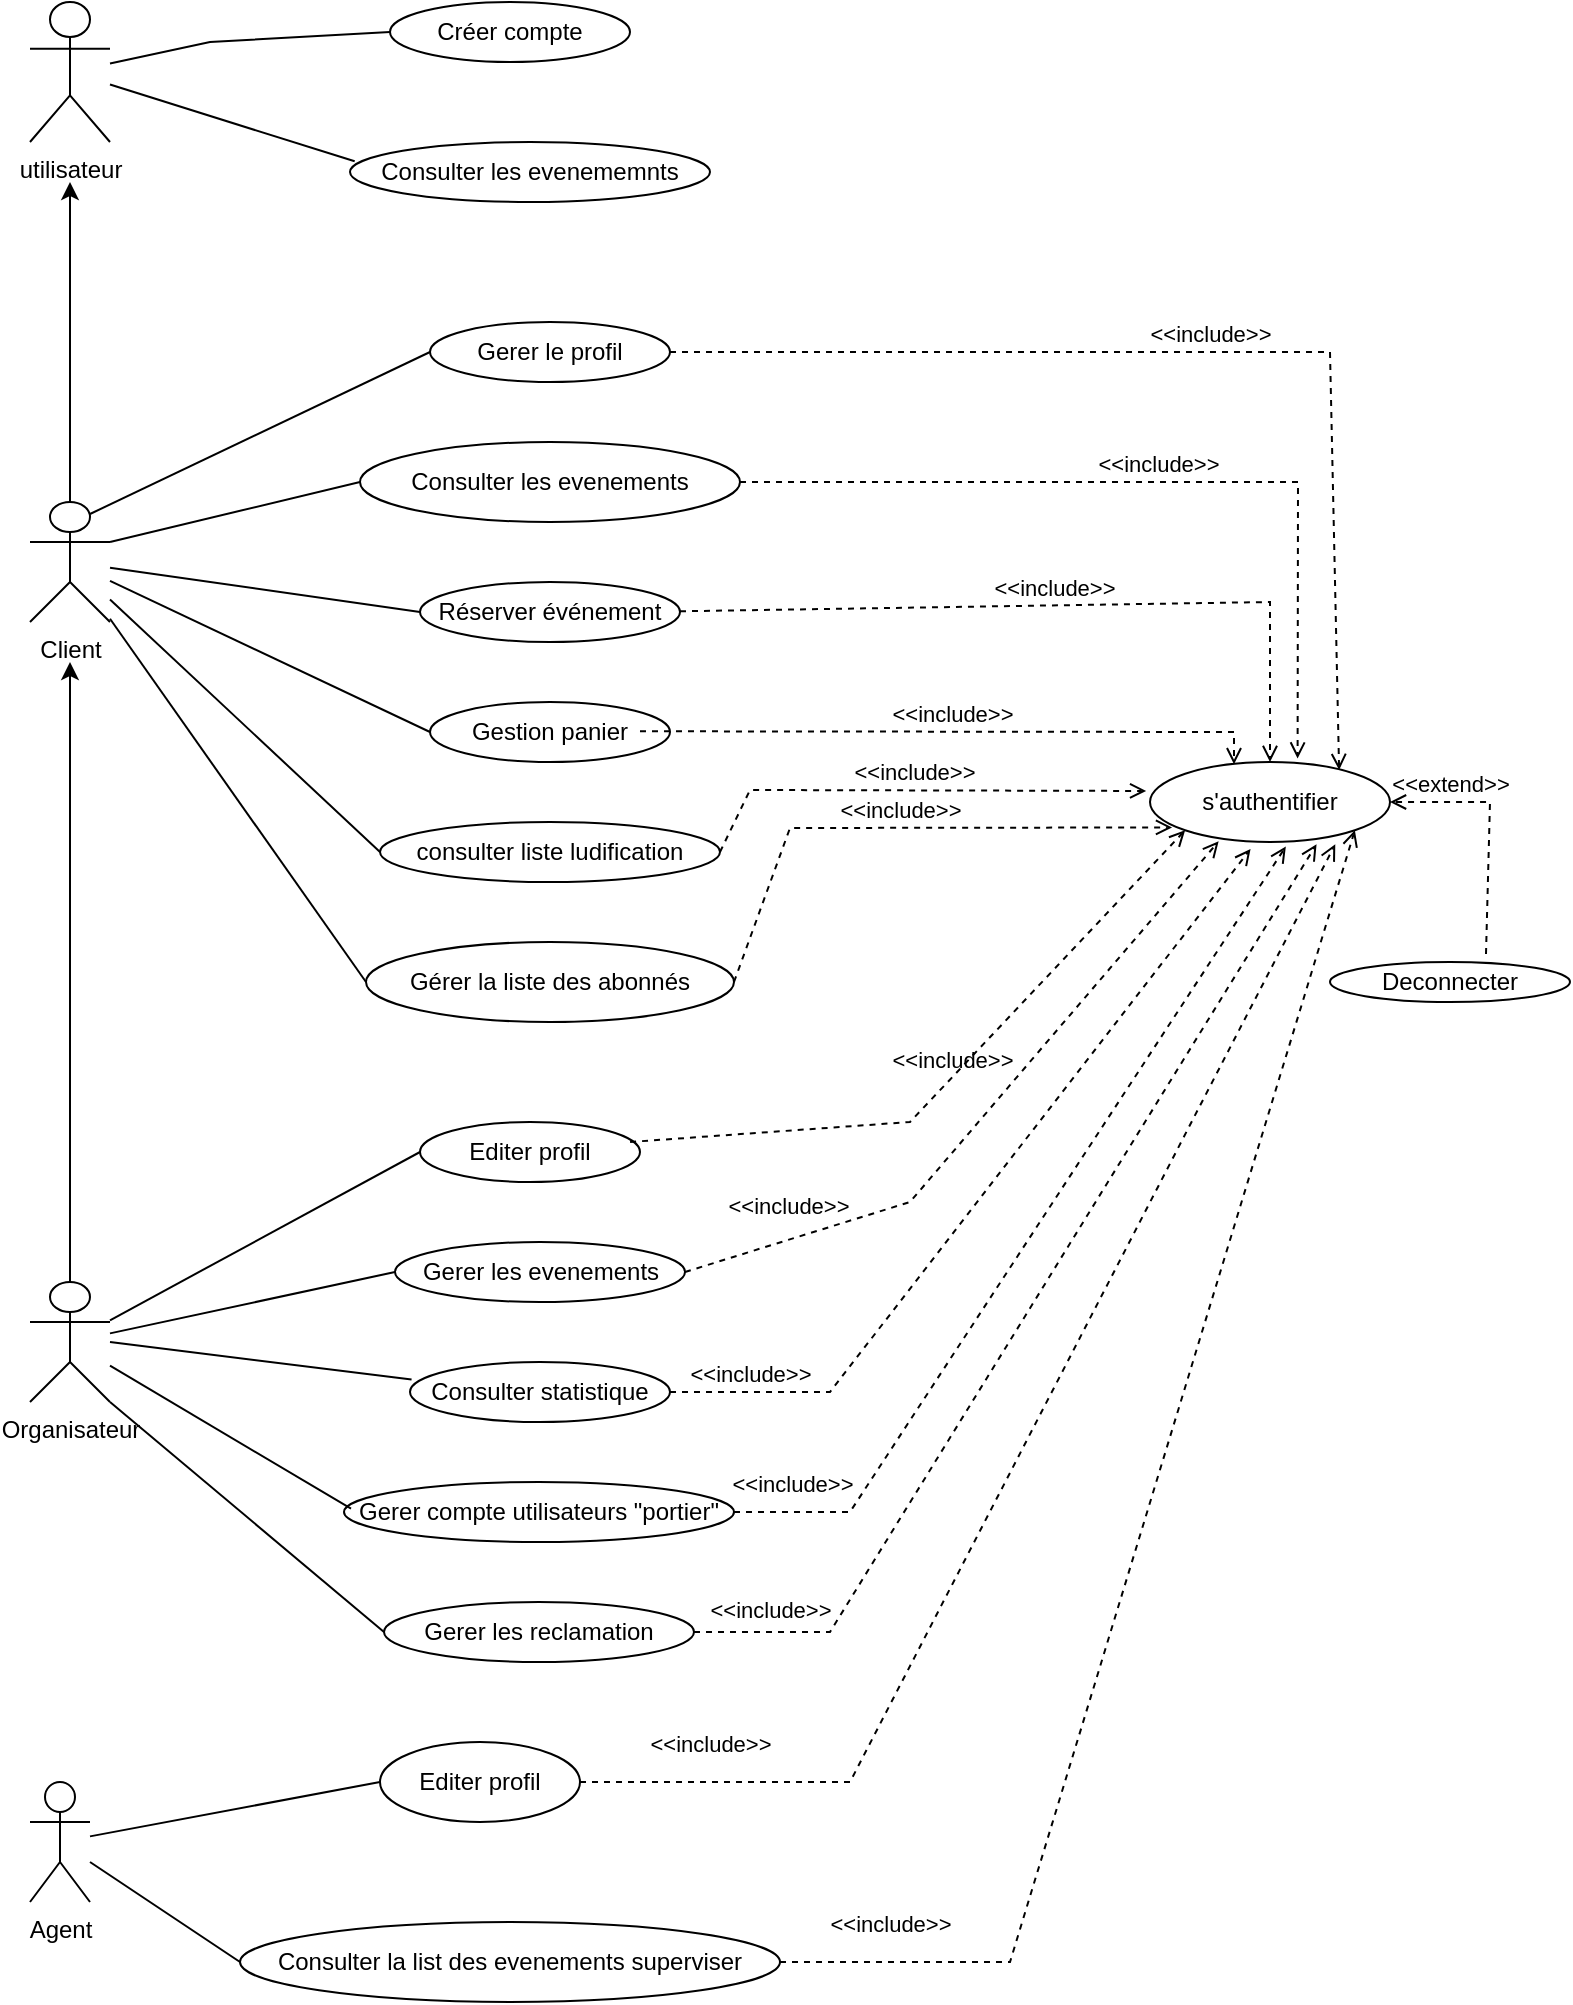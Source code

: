 <mxfile version="20.8.16" type="github">
  <diagram name="Page-1" id="S8-5whWWjBByGaZXZ5yN">
    <mxGraphModel dx="901" dy="-4146" grid="1" gridSize="10" guides="1" tooltips="1" connect="1" arrows="1" fold="1" page="1" pageScale="1" pageWidth="827" pageHeight="1169" math="0" shadow="0">
      <root>
        <mxCell id="0" />
        <mxCell id="1" parent="0" />
        <mxCell id="oR9qkToTt6fAtuaVTWsN-1" value="utilisateur" style="shape=umlActor;verticalLabelPosition=bottom;verticalAlign=top;html=1;outlineConnect=0;" parent="1" vertex="1">
          <mxGeometry x="185" y="4890" width="40" height="70" as="geometry" />
        </mxCell>
        <mxCell id="oR9qkToTt6fAtuaVTWsN-2" value="Créer compte" style="ellipse;whiteSpace=wrap;html=1;" parent="1" vertex="1">
          <mxGeometry x="365" y="4890" width="120" height="30" as="geometry" />
        </mxCell>
        <mxCell id="oR9qkToTt6fAtuaVTWsN-3" value="Consulter les evenememnts" style="ellipse;whiteSpace=wrap;html=1;" parent="1" vertex="1">
          <mxGeometry x="345" y="4960" width="180" height="30" as="geometry" />
        </mxCell>
        <mxCell id="oR9qkToTt6fAtuaVTWsN-4" value="" style="endArrow=none;html=1;rounded=0;entryX=0;entryY=0.5;entryDx=0;entryDy=0;" parent="1" source="oR9qkToTt6fAtuaVTWsN-1" target="oR9qkToTt6fAtuaVTWsN-2" edge="1">
          <mxGeometry width="50" height="50" relative="1" as="geometry">
            <mxPoint x="245" y="4950" as="sourcePoint" />
            <mxPoint x="295" y="4900" as="targetPoint" />
            <Array as="points">
              <mxPoint x="275" y="4910" />
            </Array>
          </mxGeometry>
        </mxCell>
        <mxCell id="oR9qkToTt6fAtuaVTWsN-5" value="" style="endArrow=none;html=1;rounded=0;entryX=0.013;entryY=0.322;entryDx=0;entryDy=0;entryPerimeter=0;" parent="1" source="oR9qkToTt6fAtuaVTWsN-1" target="oR9qkToTt6fAtuaVTWsN-3" edge="1">
          <mxGeometry width="50" height="50" relative="1" as="geometry">
            <mxPoint x="265" y="4970" as="sourcePoint" />
            <mxPoint x="315" y="4920" as="targetPoint" />
          </mxGeometry>
        </mxCell>
        <mxCell id="oR9qkToTt6fAtuaVTWsN-6" style="edgeStyle=orthogonalEdgeStyle;rounded=0;orthogonalLoop=1;jettySize=auto;html=1;" parent="1" source="oR9qkToTt6fAtuaVTWsN-7" edge="1">
          <mxGeometry relative="1" as="geometry">
            <mxPoint x="205" y="4980" as="targetPoint" />
          </mxGeometry>
        </mxCell>
        <mxCell id="oR9qkToTt6fAtuaVTWsN-7" value="Client" style="shape=umlActor;verticalLabelPosition=bottom;verticalAlign=top;html=1;outlineConnect=0;" parent="1" vertex="1">
          <mxGeometry x="185" y="5140" width="40" height="60" as="geometry" />
        </mxCell>
        <mxCell id="oR9qkToTt6fAtuaVTWsN-8" value="Gerer le profil" style="ellipse;whiteSpace=wrap;html=1;" parent="1" vertex="1">
          <mxGeometry x="385" y="5050" width="120" height="30" as="geometry" />
        </mxCell>
        <mxCell id="oR9qkToTt6fAtuaVTWsN-9" value="Gestion panier" style="ellipse;whiteSpace=wrap;html=1;" parent="1" vertex="1">
          <mxGeometry x="385" y="5240" width="120" height="30" as="geometry" />
        </mxCell>
        <mxCell id="oR9qkToTt6fAtuaVTWsN-10" value="Réserver événement" style="ellipse;whiteSpace=wrap;html=1;" parent="1" vertex="1">
          <mxGeometry x="380" y="5180" width="130" height="30" as="geometry" />
        </mxCell>
        <mxCell id="oR9qkToTt6fAtuaVTWsN-11" value="consulter liste ludification" style="ellipse;whiteSpace=wrap;html=1;" parent="1" vertex="1">
          <mxGeometry x="360" y="5300" width="170" height="30" as="geometry" />
        </mxCell>
        <mxCell id="oR9qkToTt6fAtuaVTWsN-12" value="Consulter les evenements" style="ellipse;whiteSpace=wrap;html=1;" parent="1" vertex="1">
          <mxGeometry x="350" y="5110" width="190" height="40" as="geometry" />
        </mxCell>
        <mxCell id="oR9qkToTt6fAtuaVTWsN-13" value="Gérer la liste des abonnés" style="ellipse;whiteSpace=wrap;html=1;" parent="1" vertex="1">
          <mxGeometry x="353" y="5360" width="184" height="40" as="geometry" />
        </mxCell>
        <mxCell id="oR9qkToTt6fAtuaVTWsN-14" style="edgeStyle=orthogonalEdgeStyle;rounded=0;orthogonalLoop=1;jettySize=auto;html=1;exitX=0.5;exitY=1;exitDx=0;exitDy=0;" parent="1" source="oR9qkToTt6fAtuaVTWsN-9" target="oR9qkToTt6fAtuaVTWsN-9" edge="1">
          <mxGeometry relative="1" as="geometry" />
        </mxCell>
        <mxCell id="oR9qkToTt6fAtuaVTWsN-15" value="" style="endArrow=none;html=1;rounded=0;entryX=0;entryY=0.5;entryDx=0;entryDy=0;exitX=0.75;exitY=0.1;exitDx=0;exitDy=0;exitPerimeter=0;" parent="1" source="oR9qkToTt6fAtuaVTWsN-7" target="oR9qkToTt6fAtuaVTWsN-8" edge="1">
          <mxGeometry width="50" height="50" relative="1" as="geometry">
            <mxPoint x="225" y="5140" as="sourcePoint" />
            <mxPoint x="275" y="5090" as="targetPoint" />
          </mxGeometry>
        </mxCell>
        <mxCell id="oR9qkToTt6fAtuaVTWsN-16" value="" style="endArrow=none;html=1;rounded=0;entryX=0;entryY=0.5;entryDx=0;entryDy=0;" parent="1" source="oR9qkToTt6fAtuaVTWsN-7" target="oR9qkToTt6fAtuaVTWsN-10" edge="1">
          <mxGeometry width="50" height="50" relative="1" as="geometry">
            <mxPoint x="275" y="5210" as="sourcePoint" />
            <mxPoint x="325" y="5160" as="targetPoint" />
          </mxGeometry>
        </mxCell>
        <mxCell id="oR9qkToTt6fAtuaVTWsN-17" value="" style="endArrow=none;html=1;rounded=0;entryX=0;entryY=0.5;entryDx=0;entryDy=0;exitX=1;exitY=0.333;exitDx=0;exitDy=0;exitPerimeter=0;" parent="1" source="oR9qkToTt6fAtuaVTWsN-7" target="oR9qkToTt6fAtuaVTWsN-12" edge="1">
          <mxGeometry width="50" height="50" relative="1" as="geometry">
            <mxPoint x="265" y="5195" as="sourcePoint" />
            <mxPoint x="315" y="5145" as="targetPoint" />
          </mxGeometry>
        </mxCell>
        <mxCell id="oR9qkToTt6fAtuaVTWsN-18" value="" style="endArrow=none;html=1;rounded=0;entryX=0;entryY=0.5;entryDx=0;entryDy=0;" parent="1" source="oR9qkToTt6fAtuaVTWsN-7" target="oR9qkToTt6fAtuaVTWsN-9" edge="1">
          <mxGeometry width="50" height="50" relative="1" as="geometry">
            <mxPoint x="275" y="5210" as="sourcePoint" />
            <mxPoint x="325" y="5160" as="targetPoint" />
          </mxGeometry>
        </mxCell>
        <mxCell id="oR9qkToTt6fAtuaVTWsN-19" value="" style="endArrow=none;html=1;rounded=0;entryX=0;entryY=0.5;entryDx=0;entryDy=0;" parent="1" source="oR9qkToTt6fAtuaVTWsN-7" target="oR9qkToTt6fAtuaVTWsN-11" edge="1">
          <mxGeometry width="50" height="50" relative="1" as="geometry">
            <mxPoint x="275" y="5210" as="sourcePoint" />
            <mxPoint x="325" y="5160" as="targetPoint" />
          </mxGeometry>
        </mxCell>
        <mxCell id="oR9qkToTt6fAtuaVTWsN-20" value="" style="endArrow=none;html=1;rounded=0;entryX=0;entryY=0.5;entryDx=0;entryDy=0;" parent="1" source="oR9qkToTt6fAtuaVTWsN-7" target="oR9qkToTt6fAtuaVTWsN-13" edge="1">
          <mxGeometry width="50" height="50" relative="1" as="geometry">
            <mxPoint x="275" y="5210" as="sourcePoint" />
            <mxPoint x="325" y="5160" as="targetPoint" />
          </mxGeometry>
        </mxCell>
        <mxCell id="oR9qkToTt6fAtuaVTWsN-21" style="edgeStyle=orthogonalEdgeStyle;rounded=0;orthogonalLoop=1;jettySize=auto;html=1;exitX=0.5;exitY=0;exitDx=0;exitDy=0;exitPerimeter=0;" parent="1" source="oR9qkToTt6fAtuaVTWsN-22" edge="1">
          <mxGeometry relative="1" as="geometry">
            <mxPoint x="205" y="5220" as="targetPoint" />
          </mxGeometry>
        </mxCell>
        <mxCell id="oR9qkToTt6fAtuaVTWsN-22" value="&lt;div&gt;Organisateur&lt;/div&gt;&lt;div&gt;&lt;br&gt;&lt;/div&gt;" style="shape=umlActor;verticalLabelPosition=bottom;verticalAlign=top;html=1;outlineConnect=0;" parent="1" vertex="1">
          <mxGeometry x="185" y="5530" width="40" height="60" as="geometry" />
        </mxCell>
        <mxCell id="oR9qkToTt6fAtuaVTWsN-23" value="Editer profil" style="ellipse;whiteSpace=wrap;html=1;" parent="1" vertex="1">
          <mxGeometry x="380" y="5450" width="110" height="30" as="geometry" />
        </mxCell>
        <mxCell id="oR9qkToTt6fAtuaVTWsN-24" value="Gerer les evenements" style="ellipse;whiteSpace=wrap;html=1;" parent="1" vertex="1">
          <mxGeometry x="367.5" y="5510" width="145" height="30" as="geometry" />
        </mxCell>
        <mxCell id="oR9qkToTt6fAtuaVTWsN-25" value="Consulter statistique" style="ellipse;whiteSpace=wrap;html=1;" parent="1" vertex="1">
          <mxGeometry x="375" y="5570" width="130" height="30" as="geometry" />
        </mxCell>
        <mxCell id="oR9qkToTt6fAtuaVTWsN-26" value="Gerer compte utilisateurs &quot;portier&quot;" style="ellipse;whiteSpace=wrap;html=1;" parent="1" vertex="1">
          <mxGeometry x="342" y="5630" width="195" height="30" as="geometry" />
        </mxCell>
        <mxCell id="oR9qkToTt6fAtuaVTWsN-27" value="Gerer les reclamation" style="ellipse;whiteSpace=wrap;html=1;" parent="1" vertex="1">
          <mxGeometry x="362" y="5690" width="155" height="30" as="geometry" />
        </mxCell>
        <mxCell id="oR9qkToTt6fAtuaVTWsN-28" value="" style="endArrow=none;html=1;rounded=0;entryX=0.006;entryY=0.291;entryDx=0;entryDy=0;entryPerimeter=0;" parent="1" target="oR9qkToTt6fAtuaVTWsN-25" edge="1">
          <mxGeometry width="50" height="50" relative="1" as="geometry">
            <mxPoint x="225" y="5560" as="sourcePoint" />
            <mxPoint x="367.5" y="5570" as="targetPoint" />
          </mxGeometry>
        </mxCell>
        <mxCell id="oR9qkToTt6fAtuaVTWsN-29" value="" style="endArrow=none;html=1;rounded=0;entryX=0;entryY=0.5;entryDx=0;entryDy=0;" parent="1" source="oR9qkToTt6fAtuaVTWsN-22" target="oR9qkToTt6fAtuaVTWsN-24" edge="1">
          <mxGeometry width="50" height="50" relative="1" as="geometry">
            <mxPoint x="303" y="5580" as="sourcePoint" />
            <mxPoint x="353" y="5530" as="targetPoint" />
          </mxGeometry>
        </mxCell>
        <mxCell id="oR9qkToTt6fAtuaVTWsN-30" value="" style="endArrow=none;html=1;rounded=0;entryX=0;entryY=0.5;entryDx=0;entryDy=0;" parent="1" source="oR9qkToTt6fAtuaVTWsN-22" target="oR9qkToTt6fAtuaVTWsN-23" edge="1">
          <mxGeometry width="50" height="50" relative="1" as="geometry">
            <mxPoint x="300" y="5520" as="sourcePoint" />
            <mxPoint x="350" y="5470" as="targetPoint" />
          </mxGeometry>
        </mxCell>
        <mxCell id="oR9qkToTt6fAtuaVTWsN-31" value="" style="endArrow=none;html=1;rounded=0;entryX=0.018;entryY=0.445;entryDx=0;entryDy=0;entryPerimeter=0;" parent="1" source="oR9qkToTt6fAtuaVTWsN-22" target="oR9qkToTt6fAtuaVTWsN-26" edge="1">
          <mxGeometry width="50" height="50" relative="1" as="geometry">
            <mxPoint x="225" y="5580" as="sourcePoint" />
            <mxPoint x="425" y="5520" as="targetPoint" />
          </mxGeometry>
        </mxCell>
        <mxCell id="oR9qkToTt6fAtuaVTWsN-32" value="" style="endArrow=none;html=1;rounded=0;exitX=1;exitY=1;exitDx=0;exitDy=0;exitPerimeter=0;entryX=0;entryY=0.5;entryDx=0;entryDy=0;" parent="1" source="oR9qkToTt6fAtuaVTWsN-22" target="oR9qkToTt6fAtuaVTWsN-27" edge="1">
          <mxGeometry width="50" height="50" relative="1" as="geometry">
            <mxPoint x="425" y="5690" as="sourcePoint" />
            <mxPoint x="475" y="5640" as="targetPoint" />
          </mxGeometry>
        </mxCell>
        <mxCell id="oR9qkToTt6fAtuaVTWsN-33" value="Agent" style="shape=umlActor;verticalLabelPosition=bottom;verticalAlign=top;html=1;outlineConnect=0;" parent="1" vertex="1">
          <mxGeometry x="185" y="5780" width="30" height="60" as="geometry" />
        </mxCell>
        <mxCell id="oR9qkToTt6fAtuaVTWsN-34" value="Editer profil" style="ellipse;whiteSpace=wrap;html=1;" parent="1" vertex="1">
          <mxGeometry x="360" y="5760" width="100" height="40" as="geometry" />
        </mxCell>
        <mxCell id="oR9qkToTt6fAtuaVTWsN-35" value="Consulter la list des evenements superviser" style="ellipse;whiteSpace=wrap;html=1;" parent="1" vertex="1">
          <mxGeometry x="290" y="5850" width="270" height="40" as="geometry" />
        </mxCell>
        <mxCell id="oR9qkToTt6fAtuaVTWsN-36" value="" style="endArrow=none;html=1;rounded=0;entryX=0;entryY=0.5;entryDx=0;entryDy=0;" parent="1" source="oR9qkToTt6fAtuaVTWsN-33" target="oR9qkToTt6fAtuaVTWsN-35" edge="1">
          <mxGeometry width="50" height="50" relative="1" as="geometry">
            <mxPoint x="385" y="5890" as="sourcePoint" />
            <mxPoint x="435" y="5840" as="targetPoint" />
          </mxGeometry>
        </mxCell>
        <mxCell id="oR9qkToTt6fAtuaVTWsN-37" value="" style="endArrow=none;html=1;rounded=0;entryX=0;entryY=0.5;entryDx=0;entryDy=0;" parent="1" source="oR9qkToTt6fAtuaVTWsN-33" target="oR9qkToTt6fAtuaVTWsN-34" edge="1">
          <mxGeometry width="50" height="50" relative="1" as="geometry">
            <mxPoint x="265" y="5820" as="sourcePoint" />
            <mxPoint x="315" y="5770" as="targetPoint" />
          </mxGeometry>
        </mxCell>
        <mxCell id="oR9qkToTt6fAtuaVTWsN-38" value="s&#39;authentifier" style="ellipse;whiteSpace=wrap;html=1;" parent="1" vertex="1">
          <mxGeometry x="745" y="5270" width="120" height="40" as="geometry" />
        </mxCell>
        <mxCell id="oR9qkToTt6fAtuaVTWsN-39" value="&amp;lt;&amp;lt;include&amp;gt;&amp;gt;" style="html=1;verticalAlign=bottom;labelBackgroundColor=none;endArrow=open;endFill=0;dashed=1;rounded=0;exitX=1;exitY=0.5;exitDx=0;exitDy=0;entryX=0.788;entryY=0.1;entryDx=0;entryDy=0;entryPerimeter=0;" parent="1" source="oR9qkToTt6fAtuaVTWsN-8" target="oR9qkToTt6fAtuaVTWsN-38" edge="1">
          <mxGeometry width="160" relative="1" as="geometry">
            <mxPoint x="555" y="5110" as="sourcePoint" />
            <mxPoint x="715" y="5110" as="targetPoint" />
            <Array as="points">
              <mxPoint x="835" y="5065" />
            </Array>
          </mxGeometry>
        </mxCell>
        <mxCell id="oR9qkToTt6fAtuaVTWsN-40" value="&amp;lt;&amp;lt;include&amp;gt;&amp;gt;" style="html=1;verticalAlign=bottom;labelBackgroundColor=none;endArrow=open;endFill=0;dashed=1;rounded=0;entryX=0.5;entryY=0;entryDx=0;entryDy=0;" parent="1" target="oR9qkToTt6fAtuaVTWsN-38" edge="1">
          <mxGeometry width="160" relative="1" as="geometry">
            <mxPoint x="510" y="5194.64" as="sourcePoint" />
            <mxPoint x="670" y="5194.64" as="targetPoint" />
            <Array as="points">
              <mxPoint x="805" y="5190" />
            </Array>
          </mxGeometry>
        </mxCell>
        <mxCell id="oR9qkToTt6fAtuaVTWsN-41" value="&amp;lt;&amp;lt;include&amp;gt;&amp;gt;" style="html=1;verticalAlign=bottom;labelBackgroundColor=none;endArrow=open;endFill=0;dashed=1;rounded=0;exitX=1;exitY=0.5;exitDx=0;exitDy=0;entryX=0.615;entryY=-0.043;entryDx=0;entryDy=0;entryPerimeter=0;" parent="1" source="oR9qkToTt6fAtuaVTWsN-12" target="oR9qkToTt6fAtuaVTWsN-38" edge="1">
          <mxGeometry width="160" relative="1" as="geometry">
            <mxPoint x="549" y="5150" as="sourcePoint" />
            <mxPoint x="709" y="5150" as="targetPoint" />
            <Array as="points">
              <mxPoint x="819" y="5130" />
            </Array>
          </mxGeometry>
        </mxCell>
        <mxCell id="oR9qkToTt6fAtuaVTWsN-42" value="&amp;lt;&amp;lt;include&amp;gt;&amp;gt;" style="html=1;verticalAlign=bottom;labelBackgroundColor=none;endArrow=open;endFill=0;dashed=1;rounded=0;entryX=0.35;entryY=0.028;entryDx=0;entryDy=0;entryPerimeter=0;" parent="1" target="oR9qkToTt6fAtuaVTWsN-38" edge="1">
          <mxGeometry width="160" relative="1" as="geometry">
            <mxPoint x="490" y="5254.64" as="sourcePoint" />
            <mxPoint x="775" y="5250" as="targetPoint" />
            <Array as="points">
              <mxPoint x="787" y="5255" />
            </Array>
          </mxGeometry>
        </mxCell>
        <mxCell id="oR9qkToTt6fAtuaVTWsN-43" value="&amp;lt;&amp;lt;include&amp;gt;&amp;gt;" style="html=1;verticalAlign=bottom;labelBackgroundColor=none;endArrow=open;endFill=0;dashed=1;rounded=0;exitX=1;exitY=0.5;exitDx=0;exitDy=0;entryX=-0.016;entryY=0.362;entryDx=0;entryDy=0;entryPerimeter=0;" parent="1" source="oR9qkToTt6fAtuaVTWsN-11" target="oR9qkToTt6fAtuaVTWsN-38" edge="1">
          <mxGeometry width="160" relative="1" as="geometry">
            <mxPoint x="495" y="5340" as="sourcePoint" />
            <mxPoint x="655" y="5340" as="targetPoint" />
            <Array as="points">
              <mxPoint x="545" y="5284" />
            </Array>
          </mxGeometry>
        </mxCell>
        <mxCell id="oR9qkToTt6fAtuaVTWsN-44" value="&amp;lt;&amp;lt;include&amp;gt;&amp;gt;" style="html=1;verticalAlign=bottom;labelBackgroundColor=none;endArrow=open;endFill=0;dashed=1;rounded=0;exitX=1;exitY=0.5;exitDx=0;exitDy=0;entryX=0.092;entryY=0.818;entryDx=0;entryDy=0;entryPerimeter=0;" parent="1" source="oR9qkToTt6fAtuaVTWsN-13" target="oR9qkToTt6fAtuaVTWsN-38" edge="1">
          <mxGeometry width="160" relative="1" as="geometry">
            <mxPoint x="495" y="5340" as="sourcePoint" />
            <mxPoint x="655" y="5340" as="targetPoint" />
            <Array as="points">
              <mxPoint x="565" y="5303" />
            </Array>
          </mxGeometry>
        </mxCell>
        <mxCell id="oR9qkToTt6fAtuaVTWsN-45" value="&amp;lt;&amp;lt;include&amp;gt;&amp;gt;" style="html=1;verticalAlign=bottom;labelBackgroundColor=none;endArrow=open;endFill=0;dashed=1;rounded=0;exitX=0.955;exitY=0.333;exitDx=0;exitDy=0;exitPerimeter=0;entryX=0;entryY=1;entryDx=0;entryDy=0;" parent="1" source="oR9qkToTt6fAtuaVTWsN-23" target="oR9qkToTt6fAtuaVTWsN-38" edge="1">
          <mxGeometry width="160" relative="1" as="geometry">
            <mxPoint x="490" y="5464.33" as="sourcePoint" />
            <mxPoint x="650" y="5464.33" as="targetPoint" />
            <Array as="points">
              <mxPoint x="625" y="5450" />
            </Array>
          </mxGeometry>
        </mxCell>
        <mxCell id="oR9qkToTt6fAtuaVTWsN-46" value="&amp;lt;&amp;lt;include&amp;gt;&amp;gt;" style="html=1;verticalAlign=bottom;labelBackgroundColor=none;endArrow=open;endFill=0;dashed=1;rounded=0;exitX=1;exitY=0.5;exitDx=0;exitDy=0;entryX=0.286;entryY=0.992;entryDx=0;entryDy=0;entryPerimeter=0;" parent="1" source="oR9qkToTt6fAtuaVTWsN-24" target="oR9qkToTt6fAtuaVTWsN-38" edge="1">
          <mxGeometry x="-0.684" y="8" width="160" relative="1" as="geometry">
            <mxPoint x="655" y="5480" as="sourcePoint" />
            <mxPoint x="815" y="5480" as="targetPoint" />
            <Array as="points">
              <mxPoint x="625" y="5490" />
            </Array>
            <mxPoint as="offset" />
          </mxGeometry>
        </mxCell>
        <mxCell id="oR9qkToTt6fAtuaVTWsN-47" value="&amp;lt;&amp;lt;include&amp;gt;&amp;gt;" style="html=1;verticalAlign=bottom;labelBackgroundColor=none;endArrow=open;endFill=0;dashed=1;rounded=0;exitX=1;exitY=0.5;exitDx=0;exitDy=0;entryX=0.419;entryY=1.087;entryDx=0;entryDy=0;entryPerimeter=0;" parent="1" source="oR9qkToTt6fAtuaVTWsN-25" target="oR9qkToTt6fAtuaVTWsN-38" edge="1">
          <mxGeometry x="-0.811" width="160" relative="1" as="geometry">
            <mxPoint x="655" y="5559.41" as="sourcePoint" />
            <mxPoint x="825" y="5320" as="targetPoint" />
            <Array as="points">
              <mxPoint x="585" y="5585" />
            </Array>
            <mxPoint as="offset" />
          </mxGeometry>
        </mxCell>
        <mxCell id="oR9qkToTt6fAtuaVTWsN-48" value="&amp;lt;&amp;lt;include&amp;gt;&amp;gt;" style="html=1;verticalAlign=bottom;labelBackgroundColor=none;endArrow=open;endFill=0;dashed=1;rounded=0;exitX=1;exitY=0.5;exitDx=0;exitDy=0;entryX=0.566;entryY=1.057;entryDx=0;entryDy=0;entryPerimeter=0;" parent="1" source="oR9qkToTt6fAtuaVTWsN-26" target="oR9qkToTt6fAtuaVTWsN-38" edge="1">
          <mxGeometry x="-0.876" y="5" width="160" relative="1" as="geometry">
            <mxPoint x="575" y="5644.41" as="sourcePoint" />
            <mxPoint x="815" y="5320" as="targetPoint" />
            <Array as="points">
              <mxPoint x="595" y="5645" />
            </Array>
            <mxPoint as="offset" />
          </mxGeometry>
        </mxCell>
        <mxCell id="oR9qkToTt6fAtuaVTWsN-49" value="&amp;lt;&amp;lt;include&amp;gt;&amp;gt;" style="html=1;verticalAlign=bottom;labelBackgroundColor=none;endArrow=open;endFill=0;dashed=1;rounded=0;exitX=1;exitY=0.5;exitDx=0;exitDy=0;entryX=1;entryY=1;entryDx=0;entryDy=0;" parent="1" source="oR9qkToTt6fAtuaVTWsN-35" target="oR9qkToTt6fAtuaVTWsN-38" edge="1">
          <mxGeometry x="-0.844" y="10" width="160" relative="1" as="geometry">
            <mxPoint x="595" y="5880" as="sourcePoint" />
            <mxPoint x="755" y="5880" as="targetPoint" />
            <Array as="points">
              <mxPoint x="675" y="5870" />
            </Array>
            <mxPoint as="offset" />
          </mxGeometry>
        </mxCell>
        <mxCell id="oR9qkToTt6fAtuaVTWsN-50" value="&amp;lt;&amp;lt;include&amp;gt;&amp;gt;" style="html=1;verticalAlign=bottom;labelBackgroundColor=none;endArrow=open;endFill=0;dashed=1;rounded=0;entryX=0.772;entryY=1.028;entryDx=0;entryDy=0;entryPerimeter=0;" parent="1" target="oR9qkToTt6fAtuaVTWsN-38" edge="1">
          <mxGeometry x="-0.804" y="10" width="160" relative="1" as="geometry">
            <mxPoint x="460" y="5780" as="sourcePoint" />
            <mxPoint x="620" y="5780" as="targetPoint" />
            <Array as="points">
              <mxPoint x="595" y="5780" />
            </Array>
            <mxPoint as="offset" />
          </mxGeometry>
        </mxCell>
        <mxCell id="oR9qkToTt6fAtuaVTWsN-51" value="&amp;lt;&amp;lt;include&amp;gt;&amp;gt;" style="html=1;verticalAlign=bottom;labelBackgroundColor=none;endArrow=open;endFill=0;dashed=1;rounded=0;exitX=1;exitY=0.5;exitDx=0;exitDy=0;entryX=0.694;entryY=1.028;entryDx=0;entryDy=0;entryPerimeter=0;" parent="1" source="oR9qkToTt6fAtuaVTWsN-27" target="oR9qkToTt6fAtuaVTWsN-38" edge="1">
          <mxGeometry x="-0.855" y="2" width="160" relative="1" as="geometry">
            <mxPoint x="540" y="5704.41" as="sourcePoint" />
            <mxPoint x="700" y="5704.41" as="targetPoint" />
            <Array as="points">
              <mxPoint x="585" y="5705" />
            </Array>
            <mxPoint x="-1" as="offset" />
          </mxGeometry>
        </mxCell>
        <mxCell id="oR9qkToTt6fAtuaVTWsN-52" value="Deconnecter" style="ellipse;whiteSpace=wrap;html=1;" parent="1" vertex="1">
          <mxGeometry x="835" y="5370" width="120" height="20" as="geometry" />
        </mxCell>
        <mxCell id="oR9qkToTt6fAtuaVTWsN-53" value="&amp;lt;&amp;lt;extend&amp;gt;&amp;gt;" style="html=1;verticalAlign=bottom;labelBackgroundColor=none;endArrow=open;endFill=0;dashed=1;rounded=0;entryX=1;entryY=0.5;entryDx=0;entryDy=0;exitX=0.65;exitY=-0.2;exitDx=0;exitDy=0;exitPerimeter=0;" parent="1" source="oR9qkToTt6fAtuaVTWsN-52" target="oR9qkToTt6fAtuaVTWsN-38" edge="1">
          <mxGeometry x="0.524" width="160" relative="1" as="geometry">
            <mxPoint x="845" y="5360" as="sourcePoint" />
            <mxPoint x="1005" y="5360" as="targetPoint" />
            <Array as="points">
              <mxPoint x="915" y="5290" />
            </Array>
            <mxPoint as="offset" />
          </mxGeometry>
        </mxCell>
      </root>
    </mxGraphModel>
  </diagram>
</mxfile>
